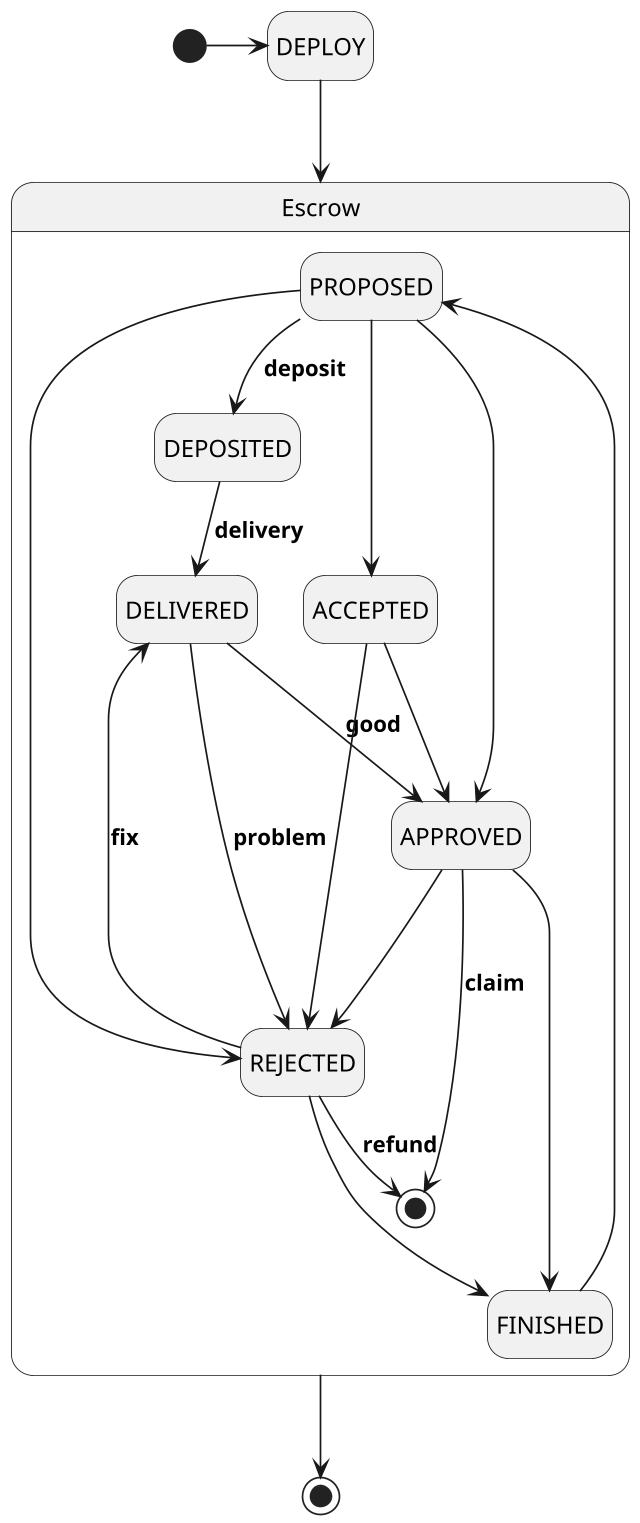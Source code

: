 @startuml
'https://plantuml.com/state-diagram

scale 640 width
skinparam shadowing false
hide empty description

[*] -> DEPLOY
DEPLOY --> Escrow
state Escrow {
  PROPOSED --> DEPOSITED: **deposit**
  DEPOSITED --> DELIVERED: **delivery**
  DELIVERED ---> APPROVED: **good**
  DELIVERED ---> REJECTED: **problem**
  REJECTED --> DELIVERED: **fix**
  REJECTED --> [*]: **refund**
  APPROVED --> [*]: **claim**
}
Escrow --> [*]


state Escrow {
  FINISHED ---> PROPOSED

  PROPOSED ---> REJECTED
  PROPOSED ---> ACCEPTED
  PROPOSED ---> APPROVED

  ACCEPTED ---> APPROVED
  ACCEPTED ---> REJECTED

  APPROVED ---> REJECTED
  REJECTED ---> FINISHED
  APPROVED ---> FINISHED
}

@enduml
